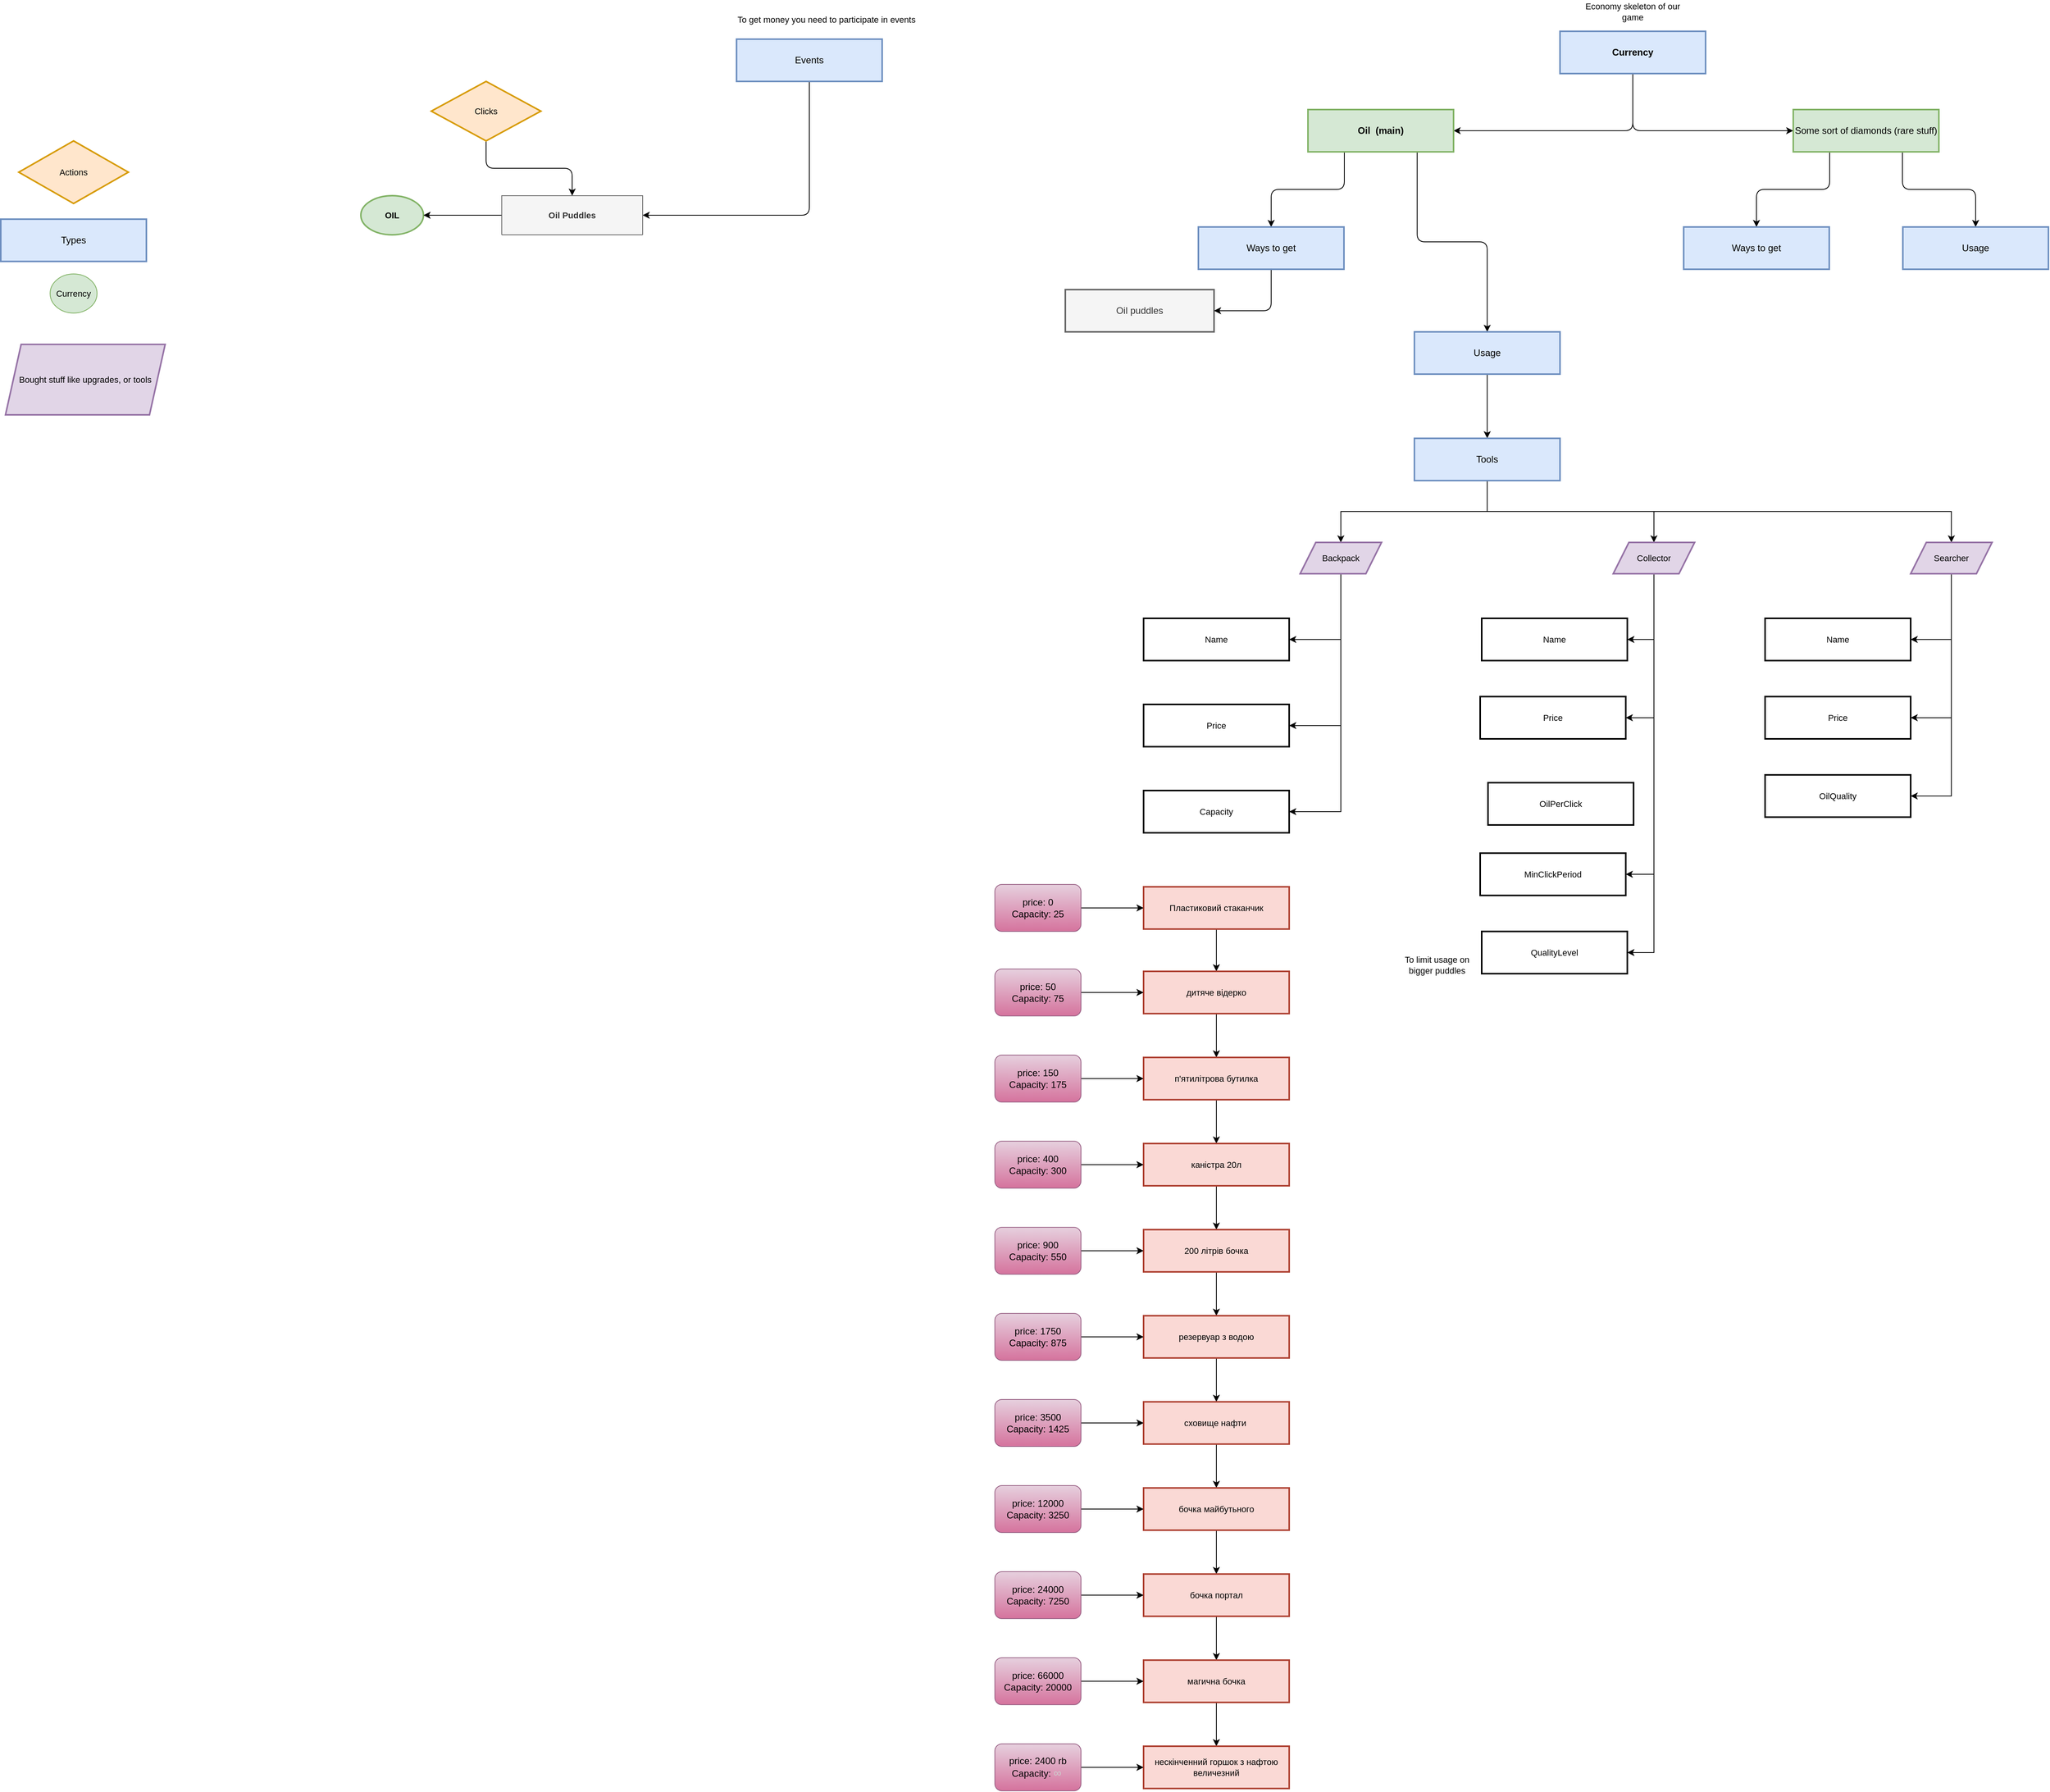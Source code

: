 <mxfile version="26.2.10">
  <diagram name="Page-1" id="u-FgH5V3A2W_NMGDm_uQ">
    <mxGraphModel dx="2210" dy="2591" grid="1" gridSize="10" guides="1" tooltips="1" connect="1" arrows="1" fold="1" page="1" pageScale="1" pageWidth="850" pageHeight="1100" math="0" shadow="0">
      <root>
        <mxCell id="0" />
        <mxCell id="1" parent="0" />
        <mxCell id="dbZM2ilmn9MfaZGJIY9f-72" value="Types" style="whiteSpace=wrap;strokeWidth=2;fillColor=#dae8fc;strokeColor=#6c8ebf;" parent="1" vertex="1">
          <mxGeometry x="1060" y="110" width="186" height="54" as="geometry" />
        </mxCell>
        <mxCell id="dbZM2ilmn9MfaZGJIY9f-104" style="edgeStyle=orthogonalEdgeStyle;shape=connector;curved=0;rounded=1;orthogonalLoop=1;jettySize=auto;html=1;exitX=0.5;exitY=1;exitDx=0;exitDy=0;entryX=1;entryY=0.5;entryDx=0;entryDy=0;strokeColor=default;align=center;verticalAlign=middle;fontFamily=Helvetica;fontSize=11;fontColor=default;labelBackgroundColor=default;endArrow=classic;" parent="1" source="dbZM2ilmn9MfaZGJIY9f-82" target="dbZM2ilmn9MfaZGJIY9f-83" edge="1">
          <mxGeometry relative="1" as="geometry" />
        </mxCell>
        <mxCell id="dbZM2ilmn9MfaZGJIY9f-108" style="edgeStyle=orthogonalEdgeStyle;shape=connector;curved=0;rounded=1;orthogonalLoop=1;jettySize=auto;html=1;exitX=0.5;exitY=1;exitDx=0;exitDy=0;entryX=0;entryY=0.5;entryDx=0;entryDy=0;strokeColor=default;align=center;verticalAlign=middle;fontFamily=Helvetica;fontSize=11;fontColor=default;labelBackgroundColor=default;endArrow=classic;" parent="1" source="dbZM2ilmn9MfaZGJIY9f-82" target="dbZM2ilmn9MfaZGJIY9f-105" edge="1">
          <mxGeometry relative="1" as="geometry" />
        </mxCell>
        <mxCell id="dbZM2ilmn9MfaZGJIY9f-82" value="Currency" style="whiteSpace=wrap;strokeWidth=2;fillColor=#dae8fc;strokeColor=#6c8ebf;fontStyle=1" parent="1" vertex="1">
          <mxGeometry x="3052" y="-130" width="186" height="54" as="geometry" />
        </mxCell>
        <mxCell id="dbZM2ilmn9MfaZGJIY9f-111" style="edgeStyle=orthogonalEdgeStyle;shape=connector;curved=0;rounded=1;orthogonalLoop=1;jettySize=auto;html=1;exitX=0.25;exitY=1;exitDx=0;exitDy=0;entryX=0.5;entryY=0;entryDx=0;entryDy=0;strokeColor=default;align=center;verticalAlign=middle;fontFamily=Helvetica;fontSize=11;fontColor=default;labelBackgroundColor=default;endArrow=classic;" parent="1" source="dbZM2ilmn9MfaZGJIY9f-83" target="dbZM2ilmn9MfaZGJIY9f-109" edge="1">
          <mxGeometry relative="1" as="geometry" />
        </mxCell>
        <mxCell id="dbZM2ilmn9MfaZGJIY9f-113" style="edgeStyle=orthogonalEdgeStyle;shape=connector;curved=0;rounded=1;orthogonalLoop=1;jettySize=auto;html=1;exitX=0.75;exitY=1;exitDx=0;exitDy=0;entryX=0.5;entryY=0;entryDx=0;entryDy=0;strokeColor=default;align=center;verticalAlign=middle;fontFamily=Helvetica;fontSize=11;fontColor=default;labelBackgroundColor=default;endArrow=classic;" parent="1" source="dbZM2ilmn9MfaZGJIY9f-83" target="dbZM2ilmn9MfaZGJIY9f-112" edge="1">
          <mxGeometry relative="1" as="geometry" />
        </mxCell>
        <mxCell id="dbZM2ilmn9MfaZGJIY9f-83" value="Oil  (main)" style="whiteSpace=wrap;strokeWidth=2;fontStyle=1;fillColor=#d5e8d4;strokeColor=#82b366;" parent="1" vertex="1">
          <mxGeometry x="2730" y="-30" width="186" height="54" as="geometry" />
        </mxCell>
        <mxCell id="dbZM2ilmn9MfaZGJIY9f-142" style="edgeStyle=orthogonalEdgeStyle;shape=connector;curved=0;rounded=1;orthogonalLoop=1;jettySize=auto;html=1;exitX=0.5;exitY=1;exitDx=0;exitDy=0;entryX=1;entryY=0.5;entryDx=0;entryDy=0;strokeColor=default;align=center;verticalAlign=middle;fontFamily=Helvetica;fontSize=11;fontColor=default;labelBackgroundColor=default;endArrow=classic;" parent="1" source="dbZM2ilmn9MfaZGJIY9f-89" target="dbZM2ilmn9MfaZGJIY9f-137" edge="1">
          <mxGeometry relative="1" as="geometry" />
        </mxCell>
        <mxCell id="dbZM2ilmn9MfaZGJIY9f-89" value="Events" style="whiteSpace=wrap;strokeWidth=2;fillColor=#dae8fc;strokeColor=#6c8ebf;" parent="1" vertex="1">
          <mxGeometry x="2000" y="-120" width="186" height="54" as="geometry" />
        </mxCell>
        <mxCell id="dbZM2ilmn9MfaZGJIY9f-90" value="To get money you need to participate in events" style="text;html=1;align=center;verticalAlign=middle;whiteSpace=wrap;rounded=0;fontFamily=Helvetica;fontSize=11;fontColor=default;labelBackgroundColor=default;" parent="1" vertex="1">
          <mxGeometry x="2000" y="-160" width="230" height="30" as="geometry" />
        </mxCell>
        <mxCell id="dbZM2ilmn9MfaZGJIY9f-94" value="OIL" style="ellipse;whiteSpace=wrap;html=1;fontFamily=Helvetica;fontSize=11;labelBackgroundColor=none;fillColor=#d5e8d4;strokeColor=#82b366;fontStyle=1;strokeWidth=2;" parent="1" vertex="1">
          <mxGeometry x="1520" y="80" width="80" height="50" as="geometry" />
        </mxCell>
        <mxCell id="dbZM2ilmn9MfaZGJIY9f-96" value="Currency" style="ellipse;whiteSpace=wrap;html=1;fontFamily=Helvetica;fontSize=11;labelBackgroundColor=none;fillColor=#d5e8d4;strokeColor=#82b366;fontStyle=0" parent="1" vertex="1">
          <mxGeometry x="1123" y="180" width="60" height="50" as="geometry" />
        </mxCell>
        <mxCell id="dbZM2ilmn9MfaZGJIY9f-97" value="Actions" style="rhombus;whiteSpace=wrap;html=1;fontFamily=Helvetica;fontSize=11;labelBackgroundColor=none;fillColor=#ffe6cc;strokeColor=#d79b00;strokeWidth=2;" parent="1" vertex="1">
          <mxGeometry x="1083" y="10" width="140" height="80" as="geometry" />
        </mxCell>
        <mxCell id="dbZM2ilmn9MfaZGJIY9f-141" style="edgeStyle=orthogonalEdgeStyle;shape=connector;curved=0;rounded=1;orthogonalLoop=1;jettySize=auto;html=1;exitX=0.5;exitY=1;exitDx=0;exitDy=0;entryX=0.5;entryY=0;entryDx=0;entryDy=0;strokeColor=default;align=center;verticalAlign=middle;fontFamily=Helvetica;fontSize=11;fontColor=default;labelBackgroundColor=default;endArrow=classic;" parent="1" source="dbZM2ilmn9MfaZGJIY9f-98" target="dbZM2ilmn9MfaZGJIY9f-137" edge="1">
          <mxGeometry relative="1" as="geometry" />
        </mxCell>
        <mxCell id="dbZM2ilmn9MfaZGJIY9f-98" value="Clicks" style="rhombus;whiteSpace=wrap;html=1;fontFamily=Helvetica;fontSize=11;labelBackgroundColor=none;fillColor=#ffe6cc;strokeColor=#d79b00;strokeWidth=2;" parent="1" vertex="1">
          <mxGeometry x="1610" y="-66" width="140" height="76" as="geometry" />
        </mxCell>
        <mxCell id="dbZM2ilmn9MfaZGJIY9f-103" value="Bought stuff like upgrades, or tools" style="shape=parallelogram;perimeter=parallelogramPerimeter;whiteSpace=wrap;html=1;fixedSize=1;fontFamily=Helvetica;fontSize=11;labelBackgroundColor=none;fillColor=#e1d5e7;strokeColor=#9673a6;strokeWidth=2;" parent="1" vertex="1">
          <mxGeometry x="1066" y="270" width="204" height="90" as="geometry" />
        </mxCell>
        <mxCell id="dbZM2ilmn9MfaZGJIY9f-117" style="edgeStyle=orthogonalEdgeStyle;shape=connector;curved=0;rounded=1;orthogonalLoop=1;jettySize=auto;html=1;exitX=0.25;exitY=1;exitDx=0;exitDy=0;entryX=0.5;entryY=0;entryDx=0;entryDy=0;strokeColor=default;align=center;verticalAlign=middle;fontFamily=Helvetica;fontSize=11;fontColor=default;labelBackgroundColor=default;endArrow=classic;" parent="1" source="dbZM2ilmn9MfaZGJIY9f-105" target="dbZM2ilmn9MfaZGJIY9f-115" edge="1">
          <mxGeometry relative="1" as="geometry" />
        </mxCell>
        <mxCell id="dbZM2ilmn9MfaZGJIY9f-118" style="edgeStyle=orthogonalEdgeStyle;shape=connector;curved=0;rounded=1;orthogonalLoop=1;jettySize=auto;html=1;exitX=0.75;exitY=1;exitDx=0;exitDy=0;entryX=0.5;entryY=0;entryDx=0;entryDy=0;strokeColor=default;align=center;verticalAlign=middle;fontFamily=Helvetica;fontSize=11;fontColor=default;labelBackgroundColor=default;endArrow=classic;" parent="1" source="dbZM2ilmn9MfaZGJIY9f-105" target="dbZM2ilmn9MfaZGJIY9f-114" edge="1">
          <mxGeometry relative="1" as="geometry" />
        </mxCell>
        <mxCell id="dbZM2ilmn9MfaZGJIY9f-105" value="Some sort of diamonds (rare stuff)" style="whiteSpace=wrap;strokeWidth=2;fontStyle=0;fillColor=#d5e8d4;strokeColor=#82b366;" parent="1" vertex="1">
          <mxGeometry x="3350" y="-30" width="186" height="54" as="geometry" />
        </mxCell>
        <mxCell id="dbZM2ilmn9MfaZGJIY9f-107" value="Oil puddles" style="whiteSpace=wrap;strokeWidth=2;fillColor=#f5f5f5;fontColor=#333333;strokeColor=#666666;" parent="1" vertex="1">
          <mxGeometry x="2420" y="200" width="190" height="54" as="geometry" />
        </mxCell>
        <mxCell id="dbZM2ilmn9MfaZGJIY9f-110" style="edgeStyle=orthogonalEdgeStyle;shape=connector;curved=0;rounded=1;orthogonalLoop=1;jettySize=auto;html=1;exitX=0.5;exitY=1;exitDx=0;exitDy=0;entryX=1;entryY=0.5;entryDx=0;entryDy=0;strokeColor=default;align=center;verticalAlign=middle;fontFamily=Helvetica;fontSize=11;fontColor=default;labelBackgroundColor=default;endArrow=classic;" parent="1" source="dbZM2ilmn9MfaZGJIY9f-109" target="dbZM2ilmn9MfaZGJIY9f-107" edge="1">
          <mxGeometry relative="1" as="geometry" />
        </mxCell>
        <mxCell id="dbZM2ilmn9MfaZGJIY9f-109" value="Ways to get" style="whiteSpace=wrap;strokeWidth=2;fillColor=#dae8fc;strokeColor=#6c8ebf;" parent="1" vertex="1">
          <mxGeometry x="2590" y="120" width="186" height="54" as="geometry" />
        </mxCell>
        <mxCell id="dbZM2ilmn9MfaZGJIY9f-130" style="edgeStyle=orthogonalEdgeStyle;shape=connector;curved=0;rounded=1;orthogonalLoop=1;jettySize=auto;html=1;exitX=0.5;exitY=1;exitDx=0;exitDy=0;entryX=0.5;entryY=0;entryDx=0;entryDy=0;strokeColor=default;align=center;verticalAlign=middle;fontFamily=Helvetica;fontSize=11;fontColor=default;labelBackgroundColor=default;endArrow=classic;" parent="1" source="dbZM2ilmn9MfaZGJIY9f-112" target="dbZM2ilmn9MfaZGJIY9f-120" edge="1">
          <mxGeometry relative="1" as="geometry" />
        </mxCell>
        <mxCell id="dbZM2ilmn9MfaZGJIY9f-112" value="Usage" style="whiteSpace=wrap;strokeWidth=2;fillColor=#dae8fc;strokeColor=#6c8ebf;" parent="1" vertex="1">
          <mxGeometry x="2866" y="254" width="186" height="54" as="geometry" />
        </mxCell>
        <mxCell id="dbZM2ilmn9MfaZGJIY9f-114" value="Usage" style="whiteSpace=wrap;strokeWidth=2;fillColor=#dae8fc;strokeColor=#6c8ebf;" parent="1" vertex="1">
          <mxGeometry x="3490" y="120" width="186" height="54" as="geometry" />
        </mxCell>
        <mxCell id="dbZM2ilmn9MfaZGJIY9f-115" value="Ways to get" style="whiteSpace=wrap;strokeWidth=2;fillColor=#dae8fc;strokeColor=#6c8ebf;" parent="1" vertex="1">
          <mxGeometry x="3210" y="120" width="186" height="54" as="geometry" />
        </mxCell>
        <mxCell id="dbZM2ilmn9MfaZGJIY9f-116" value="Economy skeleton of our game" style="text;html=1;align=center;verticalAlign=middle;whiteSpace=wrap;rounded=0;fontFamily=Helvetica;fontSize=11;fontColor=default;labelBackgroundColor=default;" parent="1" vertex="1">
          <mxGeometry x="3080" y="-170" width="130" height="30" as="geometry" />
        </mxCell>
        <mxCell id="QSiEkJQK3ElLCoRtlQAV-3" style="edgeStyle=orthogonalEdgeStyle;rounded=0;orthogonalLoop=1;jettySize=auto;html=1;exitX=0.5;exitY=1;exitDx=0;exitDy=0;entryX=0.5;entryY=0;entryDx=0;entryDy=0;curved=0;" edge="1" parent="1" source="dbZM2ilmn9MfaZGJIY9f-120" target="QSiEkJQK3ElLCoRtlQAV-11">
          <mxGeometry relative="1" as="geometry">
            <mxPoint x="2773" y="523" as="targetPoint" />
          </mxGeometry>
        </mxCell>
        <mxCell id="QSiEkJQK3ElLCoRtlQAV-16" style="edgeStyle=orthogonalEdgeStyle;shape=connector;curved=0;rounded=0;orthogonalLoop=1;jettySize=auto;html=1;exitX=0.5;exitY=1;exitDx=0;exitDy=0;entryX=0.5;entryY=0;entryDx=0;entryDy=0;strokeColor=default;align=center;verticalAlign=middle;fontFamily=Helvetica;fontSize=11;fontColor=default;labelBackgroundColor=default;endArrow=classic;" edge="1" parent="1" source="dbZM2ilmn9MfaZGJIY9f-120" target="QSiEkJQK3ElLCoRtlQAV-15">
          <mxGeometry relative="1" as="geometry" />
        </mxCell>
        <mxCell id="QSiEkJQK3ElLCoRtlQAV-34" style="edgeStyle=orthogonalEdgeStyle;shape=connector;curved=0;rounded=0;orthogonalLoop=1;jettySize=auto;html=1;exitX=0.5;exitY=1;exitDx=0;exitDy=0;entryX=0.5;entryY=0;entryDx=0;entryDy=0;strokeColor=default;align=center;verticalAlign=middle;fontFamily=Helvetica;fontSize=11;fontColor=default;labelBackgroundColor=default;endArrow=classic;" edge="1" parent="1" source="dbZM2ilmn9MfaZGJIY9f-120" target="QSiEkJQK3ElLCoRtlQAV-33">
          <mxGeometry relative="1" as="geometry" />
        </mxCell>
        <mxCell id="dbZM2ilmn9MfaZGJIY9f-120" value="Tools" style="whiteSpace=wrap;strokeWidth=2;fillColor=#dae8fc;strokeColor=#6c8ebf;" parent="1" vertex="1">
          <mxGeometry x="2866" y="390" width="186" height="54" as="geometry" />
        </mxCell>
        <mxCell id="dbZM2ilmn9MfaZGJIY9f-140" style="edgeStyle=orthogonalEdgeStyle;shape=connector;curved=0;rounded=1;orthogonalLoop=1;jettySize=auto;html=1;exitX=0;exitY=0.5;exitDx=0;exitDy=0;entryX=1;entryY=0.5;entryDx=0;entryDy=0;strokeColor=default;align=center;verticalAlign=middle;fontFamily=Helvetica;fontSize=11;fontColor=default;labelBackgroundColor=default;endArrow=classic;" parent="1" source="dbZM2ilmn9MfaZGJIY9f-137" target="dbZM2ilmn9MfaZGJIY9f-94" edge="1">
          <mxGeometry relative="1" as="geometry" />
        </mxCell>
        <mxCell id="dbZM2ilmn9MfaZGJIY9f-137" value="Oil Puddles" style="swimlane;whiteSpace=wrap;html=1;fontFamily=Helvetica;fontSize=11;fontColor=#333333;labelBackgroundColor=none;fillColor=#f5f5f5;strokeColor=#666666;startSize=50;" parent="1" vertex="1" collapsed="1">
          <mxGeometry x="1700" y="80" width="180" height="50" as="geometry">
            <mxRectangle x="1700" y="80" width="180" height="228" as="alternateBounds" />
          </mxGeometry>
        </mxCell>
        <mxCell id="dbZM2ilmn9MfaZGJIY9f-93" value="spawns randomly in given location, you can go there and start pumping oil. Is common ( main ) oil source" style="whiteSpace=wrap;strokeWidth=1;fillColor=#f5f5f5;fontColor=#333333;strokeColor=#666666;" parent="dbZM2ilmn9MfaZGJIY9f-137" vertex="1">
          <mxGeometry y="50" width="180" height="88" as="geometry" />
        </mxCell>
        <mxCell id="dbZM2ilmn9MfaZGJIY9f-138" value="Only one player can use, although maybe it depends on size" style="whiteSpace=wrap;strokeWidth=1;fillColor=#f5f5f5;fontColor=#333333;strokeColor=#666666;" parent="dbZM2ilmn9MfaZGJIY9f-137" vertex="1">
          <mxGeometry y="138" width="180" height="90" as="geometry" />
        </mxCell>
        <mxCell id="QSiEkJQK3ElLCoRtlQAV-6" value="Capacity" style="whiteSpace=wrap;strokeWidth=2;fontFamily=Helvetica;fontSize=11;fontColor=default;labelBackgroundColor=default;" vertex="1" parent="1">
          <mxGeometry x="2520" y="840" width="186" height="54" as="geometry" />
        </mxCell>
        <mxCell id="QSiEkJQK3ElLCoRtlQAV-8" value="Price" style="whiteSpace=wrap;strokeWidth=2;fontFamily=Helvetica;fontSize=11;fontColor=default;labelBackgroundColor=default;" vertex="1" parent="1">
          <mxGeometry x="2520" y="730" width="186" height="54" as="geometry" />
        </mxCell>
        <mxCell id="QSiEkJQK3ElLCoRtlQAV-10" value="Price" style="whiteSpace=wrap;strokeWidth=2;fontFamily=Helvetica;fontSize=11;fontColor=default;labelBackgroundColor=default;" vertex="1" parent="1">
          <mxGeometry x="2950" y="720" width="186" height="54" as="geometry" />
        </mxCell>
        <mxCell id="QSiEkJQK3ElLCoRtlQAV-12" style="edgeStyle=orthogonalEdgeStyle;shape=connector;curved=0;rounded=0;orthogonalLoop=1;jettySize=auto;html=1;exitX=0.5;exitY=1;exitDx=0;exitDy=0;entryX=1;entryY=0.5;entryDx=0;entryDy=0;strokeColor=default;align=center;verticalAlign=middle;fontFamily=Helvetica;fontSize=11;fontColor=default;labelBackgroundColor=default;endArrow=classic;" edge="1" parent="1" source="QSiEkJQK3ElLCoRtlQAV-11" target="QSiEkJQK3ElLCoRtlQAV-8">
          <mxGeometry relative="1" as="geometry" />
        </mxCell>
        <mxCell id="QSiEkJQK3ElLCoRtlQAV-13" style="edgeStyle=orthogonalEdgeStyle;shape=connector;curved=0;rounded=0;orthogonalLoop=1;jettySize=auto;html=1;exitX=0.5;exitY=1;exitDx=0;exitDy=0;entryX=1;entryY=0.5;entryDx=0;entryDy=0;strokeColor=default;align=center;verticalAlign=middle;fontFamily=Helvetica;fontSize=11;fontColor=default;labelBackgroundColor=default;endArrow=classic;" edge="1" parent="1" source="QSiEkJQK3ElLCoRtlQAV-11" target="QSiEkJQK3ElLCoRtlQAV-6">
          <mxGeometry relative="1" as="geometry" />
        </mxCell>
        <mxCell id="QSiEkJQK3ElLCoRtlQAV-27" style="edgeStyle=orthogonalEdgeStyle;shape=connector;curved=0;rounded=0;orthogonalLoop=1;jettySize=auto;html=1;exitX=0.5;exitY=1;exitDx=0;exitDy=0;entryX=1;entryY=0.5;entryDx=0;entryDy=0;strokeColor=default;align=center;verticalAlign=middle;fontFamily=Helvetica;fontSize=11;fontColor=default;labelBackgroundColor=default;endArrow=classic;" edge="1" parent="1" source="QSiEkJQK3ElLCoRtlQAV-11" target="QSiEkJQK3ElLCoRtlQAV-25">
          <mxGeometry relative="1" as="geometry" />
        </mxCell>
        <mxCell id="QSiEkJQK3ElLCoRtlQAV-11" value="Backpack" style="shape=parallelogram;perimeter=parallelogramPerimeter;whiteSpace=wrap;html=1;fixedSize=1;fontFamily=Helvetica;fontSize=11;labelBackgroundColor=none;fillColor=#e1d5e7;strokeColor=#9673a6;strokeWidth=2;" vertex="1" parent="1">
          <mxGeometry x="2720" y="523" width="104" height="40" as="geometry" />
        </mxCell>
        <mxCell id="QSiEkJQK3ElLCoRtlQAV-17" style="edgeStyle=orthogonalEdgeStyle;shape=connector;curved=0;rounded=0;orthogonalLoop=1;jettySize=auto;html=1;exitX=0.5;exitY=1;exitDx=0;exitDy=0;entryX=1;entryY=0.5;entryDx=0;entryDy=0;strokeColor=default;align=center;verticalAlign=middle;fontFamily=Helvetica;fontSize=11;fontColor=default;labelBackgroundColor=default;endArrow=classic;" edge="1" parent="1" source="QSiEkJQK3ElLCoRtlQAV-15" target="QSiEkJQK3ElLCoRtlQAV-10">
          <mxGeometry relative="1" as="geometry" />
        </mxCell>
        <mxCell id="QSiEkJQK3ElLCoRtlQAV-21" style="edgeStyle=orthogonalEdgeStyle;shape=connector;curved=0;rounded=0;orthogonalLoop=1;jettySize=auto;html=1;exitX=0.5;exitY=1;exitDx=0;exitDy=0;entryX=1;entryY=0.5;entryDx=0;entryDy=0;strokeColor=default;align=center;verticalAlign=middle;fontFamily=Helvetica;fontSize=11;fontColor=default;labelBackgroundColor=default;endArrow=classic;" edge="1" parent="1" source="QSiEkJQK3ElLCoRtlQAV-15" target="QSiEkJQK3ElLCoRtlQAV-20">
          <mxGeometry relative="1" as="geometry" />
        </mxCell>
        <mxCell id="QSiEkJQK3ElLCoRtlQAV-24" style="edgeStyle=orthogonalEdgeStyle;shape=connector;curved=0;rounded=0;orthogonalLoop=1;jettySize=auto;html=1;exitX=0.5;exitY=1;exitDx=0;exitDy=0;entryX=1;entryY=0.5;entryDx=0;entryDy=0;strokeColor=default;align=center;verticalAlign=middle;fontFamily=Helvetica;fontSize=11;fontColor=default;labelBackgroundColor=default;endArrow=classic;" edge="1" parent="1" source="QSiEkJQK3ElLCoRtlQAV-15" target="QSiEkJQK3ElLCoRtlQAV-22">
          <mxGeometry relative="1" as="geometry" />
        </mxCell>
        <mxCell id="QSiEkJQK3ElLCoRtlQAV-30" style="edgeStyle=orthogonalEdgeStyle;shape=connector;curved=0;rounded=0;orthogonalLoop=1;jettySize=auto;html=1;exitX=0.5;exitY=1;exitDx=0;exitDy=0;entryX=1;entryY=0.5;entryDx=0;entryDy=0;strokeColor=default;align=center;verticalAlign=middle;fontFamily=Helvetica;fontSize=11;fontColor=default;labelBackgroundColor=default;endArrow=classic;" edge="1" parent="1" source="QSiEkJQK3ElLCoRtlQAV-15" target="QSiEkJQK3ElLCoRtlQAV-29">
          <mxGeometry relative="1" as="geometry" />
        </mxCell>
        <mxCell id="QSiEkJQK3ElLCoRtlQAV-15" value="Collector" style="shape=parallelogram;perimeter=parallelogramPerimeter;whiteSpace=wrap;html=1;fixedSize=1;fontFamily=Helvetica;fontSize=11;labelBackgroundColor=none;fillColor=#e1d5e7;strokeColor=#9673a6;strokeWidth=2;" vertex="1" parent="1">
          <mxGeometry x="3120" y="523" width="104" height="40" as="geometry" />
        </mxCell>
        <mxCell id="QSiEkJQK3ElLCoRtlQAV-20" value="MinClickPeriod" style="whiteSpace=wrap;strokeWidth=2;fontFamily=Helvetica;fontSize=11;fontColor=default;labelBackgroundColor=default;" vertex="1" parent="1">
          <mxGeometry x="2950" y="920" width="186" height="54" as="geometry" />
        </mxCell>
        <mxCell id="QSiEkJQK3ElLCoRtlQAV-22" value="QualityLevel" style="whiteSpace=wrap;strokeWidth=2;fontFamily=Helvetica;fontSize=11;fontColor=default;labelBackgroundColor=default;" vertex="1" parent="1">
          <mxGeometry x="2952" y="1020" width="186" height="54" as="geometry" />
        </mxCell>
        <mxCell id="QSiEkJQK3ElLCoRtlQAV-23" value="To limit usage on bigger puddles" style="text;html=1;align=center;verticalAlign=middle;whiteSpace=wrap;rounded=0;fontFamily=Helvetica;fontSize=11;fontColor=default;labelBackgroundColor=default;" vertex="1" parent="1">
          <mxGeometry x="2840" y="1036" width="110" height="54" as="geometry" />
        </mxCell>
        <mxCell id="QSiEkJQK3ElLCoRtlQAV-25" value="Name" style="whiteSpace=wrap;strokeWidth=2;fontFamily=Helvetica;fontSize=11;fontColor=default;labelBackgroundColor=default;" vertex="1" parent="1">
          <mxGeometry x="2520" y="620" width="186" height="54" as="geometry" />
        </mxCell>
        <mxCell id="QSiEkJQK3ElLCoRtlQAV-29" value="Name" style="whiteSpace=wrap;strokeWidth=2;fontFamily=Helvetica;fontSize=11;fontColor=default;labelBackgroundColor=default;" vertex="1" parent="1">
          <mxGeometry x="2952" y="620" width="186" height="54" as="geometry" />
        </mxCell>
        <mxCell id="QSiEkJQK3ElLCoRtlQAV-36" style="edgeStyle=orthogonalEdgeStyle;shape=connector;curved=0;rounded=0;orthogonalLoop=1;jettySize=auto;html=1;exitX=0.5;exitY=1;exitDx=0;exitDy=0;entryX=1;entryY=0.5;entryDx=0;entryDy=0;strokeColor=default;align=center;verticalAlign=middle;fontFamily=Helvetica;fontSize=11;fontColor=default;labelBackgroundColor=default;endArrow=classic;" edge="1" parent="1" source="QSiEkJQK3ElLCoRtlQAV-33" target="QSiEkJQK3ElLCoRtlQAV-35">
          <mxGeometry relative="1" as="geometry" />
        </mxCell>
        <mxCell id="QSiEkJQK3ElLCoRtlQAV-38" style="edgeStyle=orthogonalEdgeStyle;shape=connector;curved=0;rounded=0;orthogonalLoop=1;jettySize=auto;html=1;exitX=0.5;exitY=1;exitDx=0;exitDy=0;entryX=1;entryY=0.5;entryDx=0;entryDy=0;strokeColor=default;align=center;verticalAlign=middle;fontFamily=Helvetica;fontSize=11;fontColor=default;labelBackgroundColor=default;endArrow=classic;" edge="1" parent="1" source="QSiEkJQK3ElLCoRtlQAV-33" target="QSiEkJQK3ElLCoRtlQAV-37">
          <mxGeometry relative="1" as="geometry" />
        </mxCell>
        <mxCell id="QSiEkJQK3ElLCoRtlQAV-41" style="edgeStyle=orthogonalEdgeStyle;shape=connector;curved=0;rounded=0;orthogonalLoop=1;jettySize=auto;html=1;exitX=0.5;exitY=1;exitDx=0;exitDy=0;entryX=1;entryY=0.5;entryDx=0;entryDy=0;strokeColor=default;align=center;verticalAlign=middle;fontFamily=Helvetica;fontSize=11;fontColor=default;labelBackgroundColor=default;endArrow=classic;" edge="1" parent="1" source="QSiEkJQK3ElLCoRtlQAV-33" target="QSiEkJQK3ElLCoRtlQAV-40">
          <mxGeometry relative="1" as="geometry" />
        </mxCell>
        <mxCell id="QSiEkJQK3ElLCoRtlQAV-33" value="Searcher" style="shape=parallelogram;perimeter=parallelogramPerimeter;whiteSpace=wrap;html=1;fixedSize=1;fontFamily=Helvetica;fontSize=11;labelBackgroundColor=none;fillColor=#e1d5e7;strokeColor=#9673a6;strokeWidth=2;" vertex="1" parent="1">
          <mxGeometry x="3500" y="523" width="104" height="40" as="geometry" />
        </mxCell>
        <mxCell id="QSiEkJQK3ElLCoRtlQAV-35" value="Name" style="whiteSpace=wrap;strokeWidth=2;fontFamily=Helvetica;fontSize=11;fontColor=default;labelBackgroundColor=default;" vertex="1" parent="1">
          <mxGeometry x="3314" y="620" width="186" height="54" as="geometry" />
        </mxCell>
        <mxCell id="QSiEkJQK3ElLCoRtlQAV-37" value="Price" style="whiteSpace=wrap;strokeWidth=2;fontFamily=Helvetica;fontSize=11;fontColor=default;labelBackgroundColor=default;" vertex="1" parent="1">
          <mxGeometry x="3314" y="720" width="186" height="54" as="geometry" />
        </mxCell>
        <mxCell id="QSiEkJQK3ElLCoRtlQAV-39" value="OilPerClick" style="whiteSpace=wrap;strokeWidth=2;fontFamily=Helvetica;fontSize=11;fontColor=default;labelBackgroundColor=default;" vertex="1" parent="1">
          <mxGeometry x="2960" y="830" width="186" height="54" as="geometry" />
        </mxCell>
        <mxCell id="QSiEkJQK3ElLCoRtlQAV-40" value="OilQuality" style="whiteSpace=wrap;strokeWidth=2;fontFamily=Helvetica;fontSize=11;fontColor=default;labelBackgroundColor=default;" vertex="1" parent="1">
          <mxGeometry x="3314" y="820" width="186" height="54" as="geometry" />
        </mxCell>
        <mxCell id="QSiEkJQK3ElLCoRtlQAV-44" style="edgeStyle=orthogonalEdgeStyle;rounded=0;orthogonalLoop=1;jettySize=auto;html=1;entryX=0.5;entryY=0;entryDx=0;entryDy=0;" edge="1" parent="1" source="QSiEkJQK3ElLCoRtlQAV-45" target="QSiEkJQK3ElLCoRtlQAV-47">
          <mxGeometry relative="1" as="geometry" />
        </mxCell>
        <mxCell id="QSiEkJQK3ElLCoRtlQAV-45" value="Пластиковий стаканчик" style="whiteSpace=wrap;strokeWidth=2;fontFamily=Helvetica;fontSize=11;labelBackgroundColor=none;fillColor=#fad9d5;strokeColor=#ae4132;" vertex="1" parent="1">
          <mxGeometry x="2520" y="963" width="186" height="54" as="geometry" />
        </mxCell>
        <mxCell id="QSiEkJQK3ElLCoRtlQAV-46" value="" style="edgeStyle=orthogonalEdgeStyle;rounded=0;orthogonalLoop=1;jettySize=auto;html=1;" edge="1" parent="1" source="QSiEkJQK3ElLCoRtlQAV-47" target="QSiEkJQK3ElLCoRtlQAV-49">
          <mxGeometry relative="1" as="geometry" />
        </mxCell>
        <mxCell id="QSiEkJQK3ElLCoRtlQAV-47" value="дитяче відерко" style="whiteSpace=wrap;strokeWidth=2;fontFamily=Helvetica;fontSize=11;labelBackgroundColor=none;fillColor=#fad9d5;strokeColor=#ae4132;" vertex="1" parent="1">
          <mxGeometry x="2520" y="1071" width="186" height="54" as="geometry" />
        </mxCell>
        <mxCell id="QSiEkJQK3ElLCoRtlQAV-48" value="" style="edgeStyle=orthogonalEdgeStyle;rounded=0;orthogonalLoop=1;jettySize=auto;html=1;" edge="1" parent="1" source="QSiEkJQK3ElLCoRtlQAV-49" target="QSiEkJQK3ElLCoRtlQAV-51">
          <mxGeometry relative="1" as="geometry" />
        </mxCell>
        <mxCell id="QSiEkJQK3ElLCoRtlQAV-49" value="п&#39;ятилітрова бутилка" style="whiteSpace=wrap;strokeWidth=2;fontFamily=Helvetica;fontSize=11;labelBackgroundColor=none;fillColor=#fad9d5;strokeColor=#ae4132;" vertex="1" parent="1">
          <mxGeometry x="2520" y="1181" width="186" height="54" as="geometry" />
        </mxCell>
        <mxCell id="QSiEkJQK3ElLCoRtlQAV-50" value="" style="edgeStyle=orthogonalEdgeStyle;rounded=0;orthogonalLoop=1;jettySize=auto;html=1;" edge="1" parent="1" source="QSiEkJQK3ElLCoRtlQAV-51" target="QSiEkJQK3ElLCoRtlQAV-53">
          <mxGeometry relative="1" as="geometry" />
        </mxCell>
        <mxCell id="QSiEkJQK3ElLCoRtlQAV-51" value="каністра 20л" style="whiteSpace=wrap;strokeWidth=2;fontFamily=Helvetica;fontSize=11;labelBackgroundColor=none;fillColor=#fad9d5;strokeColor=#ae4132;" vertex="1" parent="1">
          <mxGeometry x="2520" y="1291" width="186" height="54" as="geometry" />
        </mxCell>
        <mxCell id="QSiEkJQK3ElLCoRtlQAV-52" value="" style="edgeStyle=orthogonalEdgeStyle;rounded=0;orthogonalLoop=1;jettySize=auto;html=1;" edge="1" parent="1" source="QSiEkJQK3ElLCoRtlQAV-53" target="QSiEkJQK3ElLCoRtlQAV-55">
          <mxGeometry relative="1" as="geometry" />
        </mxCell>
        <mxCell id="QSiEkJQK3ElLCoRtlQAV-53" value="200 літрів бочка" style="whiteSpace=wrap;strokeWidth=2;fontFamily=Helvetica;fontSize=11;labelBackgroundColor=none;fillColor=#fad9d5;strokeColor=#ae4132;" vertex="1" parent="1">
          <mxGeometry x="2520" y="1401" width="186" height="54" as="geometry" />
        </mxCell>
        <mxCell id="QSiEkJQK3ElLCoRtlQAV-54" value="" style="edgeStyle=orthogonalEdgeStyle;rounded=0;orthogonalLoop=1;jettySize=auto;html=1;" edge="1" parent="1" source="QSiEkJQK3ElLCoRtlQAV-55" target="QSiEkJQK3ElLCoRtlQAV-57">
          <mxGeometry relative="1" as="geometry" />
        </mxCell>
        <mxCell id="QSiEkJQK3ElLCoRtlQAV-55" value="резервуар з водою" style="whiteSpace=wrap;strokeWidth=2;fontFamily=Helvetica;fontSize=11;labelBackgroundColor=none;fillColor=#fad9d5;strokeColor=#ae4132;" vertex="1" parent="1">
          <mxGeometry x="2520" y="1511" width="186" height="54" as="geometry" />
        </mxCell>
        <mxCell id="QSiEkJQK3ElLCoRtlQAV-56" value="" style="edgeStyle=orthogonalEdgeStyle;rounded=0;orthogonalLoop=1;jettySize=auto;html=1;" edge="1" parent="1" source="QSiEkJQK3ElLCoRtlQAV-57" target="QSiEkJQK3ElLCoRtlQAV-59">
          <mxGeometry relative="1" as="geometry" />
        </mxCell>
        <mxCell id="QSiEkJQK3ElLCoRtlQAV-57" value="сховище нафти " style="whiteSpace=wrap;strokeWidth=2;fontFamily=Helvetica;fontSize=11;labelBackgroundColor=none;fillColor=#fad9d5;strokeColor=#ae4132;" vertex="1" parent="1">
          <mxGeometry x="2520" y="1621" width="186" height="54" as="geometry" />
        </mxCell>
        <mxCell id="QSiEkJQK3ElLCoRtlQAV-58" value="" style="edgeStyle=orthogonalEdgeStyle;rounded=0;orthogonalLoop=1;jettySize=auto;html=1;" edge="1" parent="1" source="QSiEkJQK3ElLCoRtlQAV-59" target="QSiEkJQK3ElLCoRtlQAV-61">
          <mxGeometry relative="1" as="geometry" />
        </mxCell>
        <mxCell id="QSiEkJQK3ElLCoRtlQAV-59" value="бочка майбутьного" style="whiteSpace=wrap;strokeWidth=2;fontFamily=Helvetica;fontSize=11;labelBackgroundColor=none;fillColor=#fad9d5;strokeColor=#ae4132;" vertex="1" parent="1">
          <mxGeometry x="2520" y="1731" width="186" height="54" as="geometry" />
        </mxCell>
        <mxCell id="QSiEkJQK3ElLCoRtlQAV-60" value="" style="edgeStyle=orthogonalEdgeStyle;rounded=0;orthogonalLoop=1;jettySize=auto;html=1;" edge="1" parent="1" source="QSiEkJQK3ElLCoRtlQAV-61" target="QSiEkJQK3ElLCoRtlQAV-63">
          <mxGeometry relative="1" as="geometry" />
        </mxCell>
        <mxCell id="QSiEkJQK3ElLCoRtlQAV-61" value="бочка портал" style="whiteSpace=wrap;strokeWidth=2;fontFamily=Helvetica;fontSize=11;labelBackgroundColor=none;fillColor=#fad9d5;strokeColor=#ae4132;" vertex="1" parent="1">
          <mxGeometry x="2520" y="1841" width="186" height="54" as="geometry" />
        </mxCell>
        <mxCell id="QSiEkJQK3ElLCoRtlQAV-62" value="" style="edgeStyle=orthogonalEdgeStyle;rounded=0;orthogonalLoop=1;jettySize=auto;html=1;" edge="1" parent="1" source="QSiEkJQK3ElLCoRtlQAV-63" target="QSiEkJQK3ElLCoRtlQAV-64">
          <mxGeometry relative="1" as="geometry" />
        </mxCell>
        <mxCell id="QSiEkJQK3ElLCoRtlQAV-63" value="магична бочка" style="whiteSpace=wrap;strokeWidth=2;fontFamily=Helvetica;fontSize=11;labelBackgroundColor=none;fillColor=#fad9d5;strokeColor=#ae4132;" vertex="1" parent="1">
          <mxGeometry x="2520" y="1951" width="186" height="54" as="geometry" />
        </mxCell>
        <mxCell id="QSiEkJQK3ElLCoRtlQAV-64" value="нескінченний горшок з нафтою величезний" style="whiteSpace=wrap;strokeWidth=2;fontFamily=Helvetica;fontSize=11;labelBackgroundColor=none;fillColor=#fad9d5;strokeColor=#ae4132;" vertex="1" parent="1">
          <mxGeometry x="2520" y="2061" width="186" height="54" as="geometry" />
        </mxCell>
        <mxCell id="QSiEkJQK3ElLCoRtlQAV-65" value="" style="edgeStyle=orthogonalEdgeStyle;rounded=0;orthogonalLoop=1;jettySize=auto;html=1;" edge="1" parent="1" source="QSiEkJQK3ElLCoRtlQAV-66" target="QSiEkJQK3ElLCoRtlQAV-45">
          <mxGeometry relative="1" as="geometry" />
        </mxCell>
        <mxCell id="QSiEkJQK3ElLCoRtlQAV-66" value="price: 0&lt;div&gt;Capacity: 25&lt;/div&gt;" style="rounded=1;whiteSpace=wrap;html=1;fillColor=#e6d0de;strokeColor=#996185;gradientColor=#d5739d;" vertex="1" parent="1">
          <mxGeometry x="2330" y="960" width="110" height="60" as="geometry" />
        </mxCell>
        <mxCell id="QSiEkJQK3ElLCoRtlQAV-67" value="" style="edgeStyle=orthogonalEdgeStyle;rounded=0;orthogonalLoop=1;jettySize=auto;html=1;" edge="1" parent="1" source="QSiEkJQK3ElLCoRtlQAV-68" target="QSiEkJQK3ElLCoRtlQAV-49">
          <mxGeometry relative="1" as="geometry" />
        </mxCell>
        <mxCell id="QSiEkJQK3ElLCoRtlQAV-68" value="price: 150&lt;div&gt;Capacity: 175&lt;/div&gt;" style="rounded=1;whiteSpace=wrap;html=1;fillColor=#e6d0de;strokeColor=#996185;gradientColor=#d5739d;" vertex="1" parent="1">
          <mxGeometry x="2330" y="1178" width="110" height="60" as="geometry" />
        </mxCell>
        <mxCell id="QSiEkJQK3ElLCoRtlQAV-69" value="" style="edgeStyle=orthogonalEdgeStyle;rounded=0;orthogonalLoop=1;jettySize=auto;html=1;" edge="1" parent="1" source="QSiEkJQK3ElLCoRtlQAV-70" target="QSiEkJQK3ElLCoRtlQAV-47">
          <mxGeometry relative="1" as="geometry" />
        </mxCell>
        <mxCell id="QSiEkJQK3ElLCoRtlQAV-70" value="price: 50&lt;div&gt;Capacity: 75&lt;/div&gt;" style="rounded=1;whiteSpace=wrap;html=1;fillColor=#e6d0de;strokeColor=#996185;gradientColor=#d5739d;" vertex="1" parent="1">
          <mxGeometry x="2330" y="1068" width="110" height="60" as="geometry" />
        </mxCell>
        <mxCell id="QSiEkJQK3ElLCoRtlQAV-71" value="" style="edgeStyle=orthogonalEdgeStyle;rounded=0;orthogonalLoop=1;jettySize=auto;html=1;" edge="1" parent="1" source="QSiEkJQK3ElLCoRtlQAV-72" target="QSiEkJQK3ElLCoRtlQAV-51">
          <mxGeometry relative="1" as="geometry" />
        </mxCell>
        <mxCell id="QSiEkJQK3ElLCoRtlQAV-72" value="price: 400&lt;div&gt;Capacity: 300&lt;/div&gt;" style="rounded=1;whiteSpace=wrap;html=1;fillColor=#e6d0de;strokeColor=#996185;gradientColor=#d5739d;" vertex="1" parent="1">
          <mxGeometry x="2330" y="1288" width="110" height="60" as="geometry" />
        </mxCell>
        <mxCell id="QSiEkJQK3ElLCoRtlQAV-73" value="" style="edgeStyle=orthogonalEdgeStyle;rounded=0;orthogonalLoop=1;jettySize=auto;html=1;" edge="1" parent="1" source="QSiEkJQK3ElLCoRtlQAV-74" target="QSiEkJQK3ElLCoRtlQAV-53">
          <mxGeometry relative="1" as="geometry" />
        </mxCell>
        <mxCell id="QSiEkJQK3ElLCoRtlQAV-74" value="price: 900&lt;div&gt;Capacity: 550&lt;/div&gt;" style="rounded=1;whiteSpace=wrap;html=1;fillColor=#e6d0de;strokeColor=#996185;gradientColor=#d5739d;" vertex="1" parent="1">
          <mxGeometry x="2330" y="1398" width="110" height="60" as="geometry" />
        </mxCell>
        <mxCell id="QSiEkJQK3ElLCoRtlQAV-75" value="" style="edgeStyle=orthogonalEdgeStyle;rounded=0;orthogonalLoop=1;jettySize=auto;html=1;" edge="1" parent="1" source="QSiEkJQK3ElLCoRtlQAV-76" target="QSiEkJQK3ElLCoRtlQAV-55">
          <mxGeometry relative="1" as="geometry" />
        </mxCell>
        <mxCell id="QSiEkJQK3ElLCoRtlQAV-76" value="price: 1750&lt;div&gt;Capacity: 875&lt;/div&gt;" style="rounded=1;whiteSpace=wrap;html=1;fillColor=#e6d0de;strokeColor=#996185;gradientColor=#d5739d;" vertex="1" parent="1">
          <mxGeometry x="2330" y="1508" width="110" height="60" as="geometry" />
        </mxCell>
        <mxCell id="QSiEkJQK3ElLCoRtlQAV-77" value="" style="edgeStyle=orthogonalEdgeStyle;rounded=0;orthogonalLoop=1;jettySize=auto;html=1;" edge="1" parent="1" source="QSiEkJQK3ElLCoRtlQAV-78" target="QSiEkJQK3ElLCoRtlQAV-57">
          <mxGeometry relative="1" as="geometry" />
        </mxCell>
        <mxCell id="QSiEkJQK3ElLCoRtlQAV-78" value="price: 3500&lt;div&gt;Capacity: 1425&lt;/div&gt;" style="rounded=1;whiteSpace=wrap;html=1;fillColor=#e6d0de;strokeColor=#996185;gradientColor=#d5739d;" vertex="1" parent="1">
          <mxGeometry x="2330" y="1618" width="110" height="60" as="geometry" />
        </mxCell>
        <mxCell id="QSiEkJQK3ElLCoRtlQAV-79" value="" style="edgeStyle=orthogonalEdgeStyle;rounded=0;orthogonalLoop=1;jettySize=auto;html=1;" edge="1" parent="1" source="QSiEkJQK3ElLCoRtlQAV-80" target="QSiEkJQK3ElLCoRtlQAV-59">
          <mxGeometry relative="1" as="geometry" />
        </mxCell>
        <mxCell id="QSiEkJQK3ElLCoRtlQAV-80" value="price: 12000&lt;div&gt;Capacity: 3250&lt;/div&gt;" style="rounded=1;whiteSpace=wrap;html=1;fillColor=#e6d0de;strokeColor=#996185;gradientColor=#d5739d;" vertex="1" parent="1">
          <mxGeometry x="2330" y="1728" width="110" height="60" as="geometry" />
        </mxCell>
        <mxCell id="QSiEkJQK3ElLCoRtlQAV-81" value="" style="edgeStyle=orthogonalEdgeStyle;rounded=0;orthogonalLoop=1;jettySize=auto;html=1;" edge="1" parent="1" source="QSiEkJQK3ElLCoRtlQAV-82" target="QSiEkJQK3ElLCoRtlQAV-61">
          <mxGeometry relative="1" as="geometry" />
        </mxCell>
        <mxCell id="QSiEkJQK3ElLCoRtlQAV-82" value="price: 24000&lt;div&gt;Capacity: 7250&lt;/div&gt;" style="rounded=1;whiteSpace=wrap;html=1;fillColor=#e6d0de;strokeColor=#996185;gradientColor=#d5739d;" vertex="1" parent="1">
          <mxGeometry x="2330" y="1838" width="110" height="60" as="geometry" />
        </mxCell>
        <mxCell id="QSiEkJQK3ElLCoRtlQAV-83" value="" style="edgeStyle=orthogonalEdgeStyle;rounded=0;orthogonalLoop=1;jettySize=auto;html=1;" edge="1" parent="1" source="QSiEkJQK3ElLCoRtlQAV-84" target="QSiEkJQK3ElLCoRtlQAV-63">
          <mxGeometry relative="1" as="geometry" />
        </mxCell>
        <mxCell id="QSiEkJQK3ElLCoRtlQAV-84" value="price: 66000&lt;div&gt;Capacity: 20000&lt;/div&gt;" style="rounded=1;whiteSpace=wrap;html=1;fillColor=#e6d0de;strokeColor=#996185;gradientColor=#d5739d;" vertex="1" parent="1">
          <mxGeometry x="2330" y="1948" width="110" height="60" as="geometry" />
        </mxCell>
        <mxCell id="QSiEkJQK3ElLCoRtlQAV-85" value="" style="edgeStyle=orthogonalEdgeStyle;rounded=0;orthogonalLoop=1;jettySize=auto;html=1;" edge="1" parent="1" source="QSiEkJQK3ElLCoRtlQAV-86" target="QSiEkJQK3ElLCoRtlQAV-64">
          <mxGeometry relative="1" as="geometry" />
        </mxCell>
        <mxCell id="QSiEkJQK3ElLCoRtlQAV-86" value="price: 2400 rb&lt;div&gt;Capacity:&amp;nbsp;&lt;span style=&quot;font-family: Arial, sans-serif; font-size: 14px; text-align: start;&quot;&gt;&lt;font style=&quot;color: light-dark(rgb(205, 205, 205), rgb(251, 251, 251));&quot;&gt;∞&lt;/font&gt;&lt;/span&gt;&lt;span style=&quot;background-color: transparent; color: light-dark(rgb(0, 0, 0), rgb(255, 255, 255));&quot;&gt;&amp;nbsp;&lt;/span&gt;&lt;/div&gt;" style="rounded=1;whiteSpace=wrap;html=1;fillColor=#e6d0de;strokeColor=#996185;gradientColor=#d5739d;" vertex="1" parent="1">
          <mxGeometry x="2330" y="2058" width="110" height="60" as="geometry" />
        </mxCell>
      </root>
    </mxGraphModel>
  </diagram>
</mxfile>

